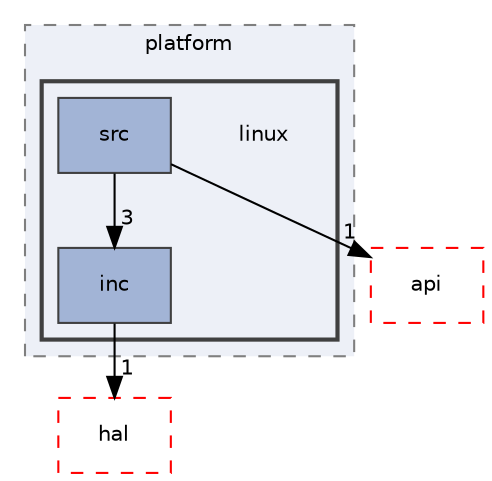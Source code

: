 digraph "osdk-core/platform/linux"
{
 // INTERACTIVE_SVG=YES
 // LATEX_PDF_SIZE
  edge [fontname="Helvetica",fontsize="10",labelfontname="Helvetica",labelfontsize="10"];
  node [fontname="Helvetica",fontsize="10",shape=record];
  compound=true
  subgraph clusterdir_50faeb5d8d1628bfd79a767c77d47f2b {
    graph [ bgcolor="#edf0f7", pencolor="grey50", style="filled,dashed,", label="platform", fontname="Helvetica", fontsize="10", URL="dir_50faeb5d8d1628bfd79a767c77d47f2b.html"]
  subgraph clusterdir_46d8e2746c43089a4f7a5f7f15101a6a {
    graph [ bgcolor="#edf0f7", pencolor="grey25", style="filled,bold,", label="", fontname="Helvetica", fontsize="10", URL="dir_46d8e2746c43089a4f7a5f7f15101a6a.html"]
    dir_46d8e2746c43089a4f7a5f7f15101a6a [shape=plaintext, label="linux"];
  dir_bd0bc0336deaf85967edaa654261a041 [shape=box, label="inc", style="filled,", fillcolor="#a2b4d6", color="grey25", URL="dir_bd0bc0336deaf85967edaa654261a041.html"];
  dir_3a1512873a0b6828fd14833aa9747628 [shape=box, label="src", style="filled,", fillcolor="#a2b4d6", color="grey25", URL="dir_3a1512873a0b6828fd14833aa9747628.html"];
  }
  }
  dir_8d9255a88efd7d3d96544da8319c49d3 [shape=box, label="hal", style="dashed,", fillcolor="#edf0f7", color="red", URL="dir_8d9255a88efd7d3d96544da8319c49d3.html"];
  dir_ef926edda2a887b065db034fc3005c14 [shape=box, label="api", style="dashed,", fillcolor="#edf0f7", color="red", URL="dir_ef926edda2a887b065db034fc3005c14.html"];
  dir_bd0bc0336deaf85967edaa654261a041->dir_8d9255a88efd7d3d96544da8319c49d3 [headlabel="1", labeldistance=1.5 headhref="dir_000006_000003.html"];
  dir_3a1512873a0b6828fd14833aa9747628->dir_bd0bc0336deaf85967edaa654261a041 [headlabel="3", labeldistance=1.5 headhref="dir_000012_000006.html"];
  dir_3a1512873a0b6828fd14833aa9747628->dir_ef926edda2a887b065db034fc3005c14 [headlabel="1", labeldistance=1.5 headhref="dir_000012_000000.html"];
}
